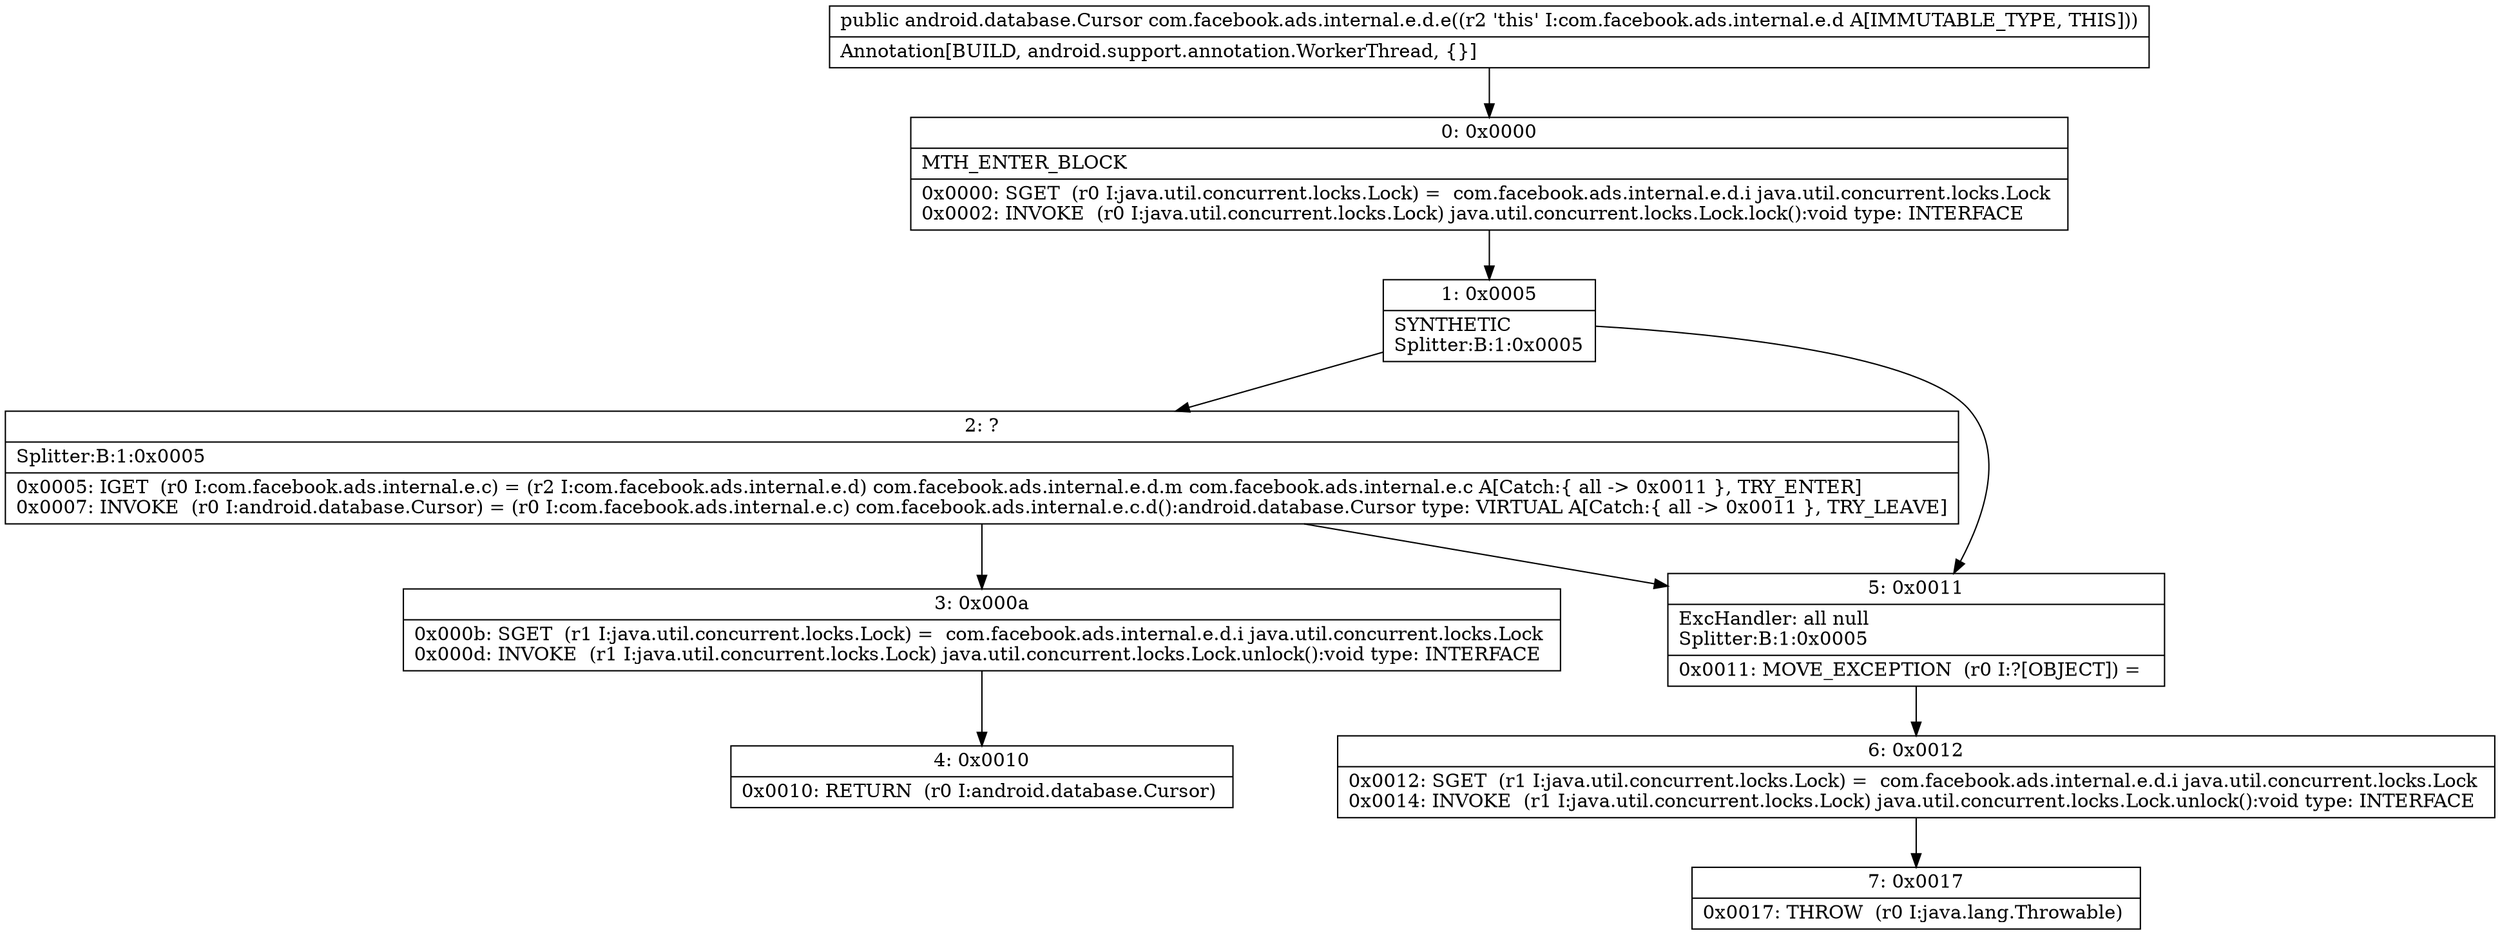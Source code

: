 digraph "CFG forcom.facebook.ads.internal.e.d.e()Landroid\/database\/Cursor;" {
Node_0 [shape=record,label="{0\:\ 0x0000|MTH_ENTER_BLOCK\l|0x0000: SGET  (r0 I:java.util.concurrent.locks.Lock) =  com.facebook.ads.internal.e.d.i java.util.concurrent.locks.Lock \l0x0002: INVOKE  (r0 I:java.util.concurrent.locks.Lock) java.util.concurrent.locks.Lock.lock():void type: INTERFACE \l}"];
Node_1 [shape=record,label="{1\:\ 0x0005|SYNTHETIC\lSplitter:B:1:0x0005\l}"];
Node_2 [shape=record,label="{2\:\ ?|Splitter:B:1:0x0005\l|0x0005: IGET  (r0 I:com.facebook.ads.internal.e.c) = (r2 I:com.facebook.ads.internal.e.d) com.facebook.ads.internal.e.d.m com.facebook.ads.internal.e.c A[Catch:\{ all \-\> 0x0011 \}, TRY_ENTER]\l0x0007: INVOKE  (r0 I:android.database.Cursor) = (r0 I:com.facebook.ads.internal.e.c) com.facebook.ads.internal.e.c.d():android.database.Cursor type: VIRTUAL A[Catch:\{ all \-\> 0x0011 \}, TRY_LEAVE]\l}"];
Node_3 [shape=record,label="{3\:\ 0x000a|0x000b: SGET  (r1 I:java.util.concurrent.locks.Lock) =  com.facebook.ads.internal.e.d.i java.util.concurrent.locks.Lock \l0x000d: INVOKE  (r1 I:java.util.concurrent.locks.Lock) java.util.concurrent.locks.Lock.unlock():void type: INTERFACE \l}"];
Node_4 [shape=record,label="{4\:\ 0x0010|0x0010: RETURN  (r0 I:android.database.Cursor) \l}"];
Node_5 [shape=record,label="{5\:\ 0x0011|ExcHandler: all null\lSplitter:B:1:0x0005\l|0x0011: MOVE_EXCEPTION  (r0 I:?[OBJECT]) =  \l}"];
Node_6 [shape=record,label="{6\:\ 0x0012|0x0012: SGET  (r1 I:java.util.concurrent.locks.Lock) =  com.facebook.ads.internal.e.d.i java.util.concurrent.locks.Lock \l0x0014: INVOKE  (r1 I:java.util.concurrent.locks.Lock) java.util.concurrent.locks.Lock.unlock():void type: INTERFACE \l}"];
Node_7 [shape=record,label="{7\:\ 0x0017|0x0017: THROW  (r0 I:java.lang.Throwable) \l}"];
MethodNode[shape=record,label="{public android.database.Cursor com.facebook.ads.internal.e.d.e((r2 'this' I:com.facebook.ads.internal.e.d A[IMMUTABLE_TYPE, THIS]))  | Annotation[BUILD, android.support.annotation.WorkerThread, \{\}]\l}"];
MethodNode -> Node_0;
Node_0 -> Node_1;
Node_1 -> Node_2;
Node_1 -> Node_5;
Node_2 -> Node_3;
Node_2 -> Node_5;
Node_3 -> Node_4;
Node_5 -> Node_6;
Node_6 -> Node_7;
}

